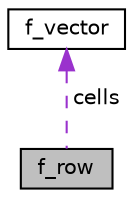 digraph "f_row"
{
 // LATEX_PDF_SIZE
  edge [fontname="Helvetica",fontsize="10",labelfontname="Helvetica",labelfontsize="10"];
  node [fontname="Helvetica",fontsize="10",shape=record];
  Node1 [label="f_row",height=0.2,width=0.4,color="black", fillcolor="grey75", style="filled", fontcolor="black",tooltip=" "];
  Node2 -> Node1 [dir="back",color="darkorchid3",fontsize="10",style="dashed",label=" cells" ,fontname="Helvetica"];
  Node2 [label="f_vector",height=0.2,width=0.4,color="black", fillcolor="white", style="filled",URL="$structf__vector.html",tooltip=" "];
}
